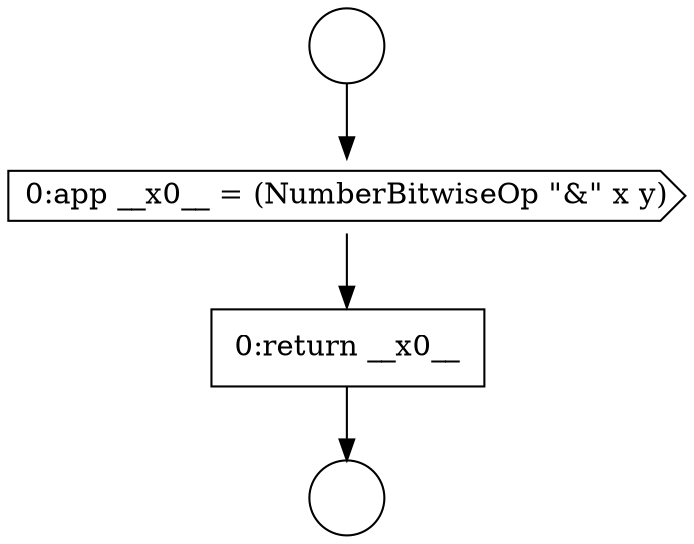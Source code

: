 digraph {
  node89 [shape=circle label=" " color="black" fillcolor="white" style=filled]
  node91 [shape=cds, label=<<font color="black">0:app __x0__ = (NumberBitwiseOp &quot;&amp;&quot; x y)</font>> color="black" fillcolor="white" style=filled]
  node92 [shape=none, margin=0, label=<<font color="black">
    <table border="0" cellborder="1" cellspacing="0" cellpadding="10">
      <tr><td align="left">0:return __x0__</td></tr>
    </table>
  </font>> color="black" fillcolor="white" style=filled]
  node90 [shape=circle label=" " color="black" fillcolor="white" style=filled]
  node89 -> node91 [ color="black"]
  node91 -> node92 [ color="black"]
  node92 -> node90 [ color="black"]
}
